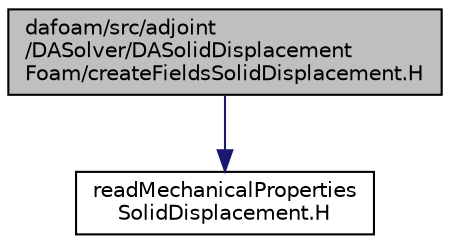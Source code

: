 digraph "dafoam/src/adjoint/DASolver/DASolidDisplacementFoam/createFieldsSolidDisplacement.H"
{
  bgcolor="transparent";
  edge [fontname="Helvetica",fontsize="10",labelfontname="Helvetica",labelfontsize="10"];
  node [fontname="Helvetica",fontsize="10",shape=record];
  Node0 [label="dafoam/src/adjoint\l/DASolver/DASolidDisplacement\lFoam/createFieldsSolidDisplacement.H",height=0.2,width=0.4,color="black", fillcolor="grey75", style="filled", fontcolor="black"];
  Node0 -> Node1 [color="midnightblue",fontsize="10",style="solid",fontname="Helvetica"];
  Node1 [label="readMechanicalProperties\lSolidDisplacement.H",height=0.2,width=0.4,color="black",URL="$readMechanicalPropertiesSolidDisplacement_8H.html"];
}
